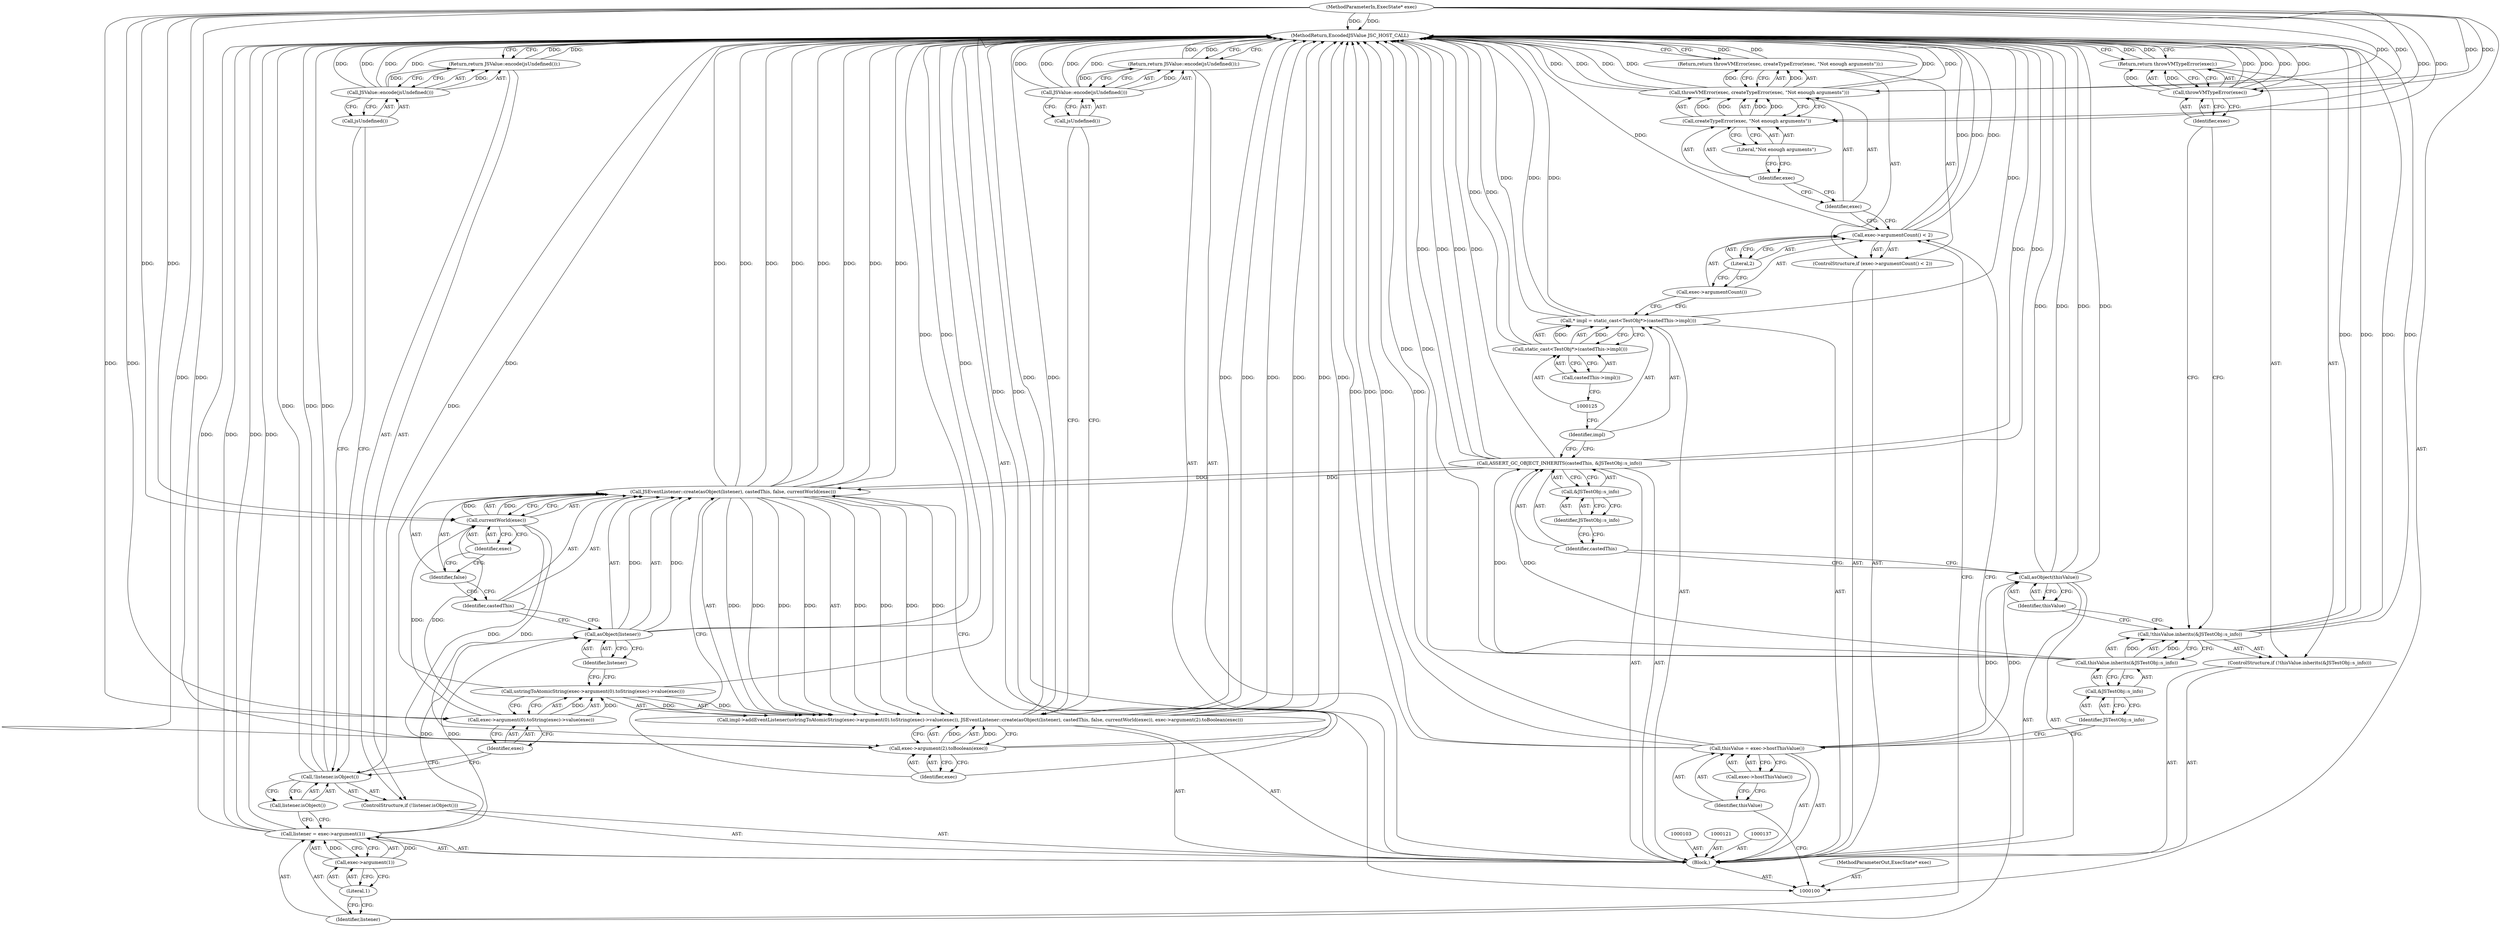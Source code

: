 digraph "1_Chrome_b944f670bb7a8a919daac497a4ea0536c954c201_24" {
"1000164" [label="(MethodReturn,EncodedJSValue JSC_HOST_CALL)"];
"1000101" [label="(MethodParameterIn,ExecState* exec)"];
"1000276" [label="(MethodParameterOut,ExecState* exec)"];
"1000132" [label="(Call,throwVMError(exec, createTypeError(exec, \"Not enough arguments\")))"];
"1000133" [label="(Identifier,exec)"];
"1000134" [label="(Call,createTypeError(exec, \"Not enough arguments\"))"];
"1000135" [label="(Identifier,exec)"];
"1000136" [label="(Literal,\"Not enough arguments\")"];
"1000131" [label="(Return,return throwVMError(exec, createTypeError(exec, \"Not enough arguments\"));)"];
"1000138" [label="(Call,listener = exec->argument(1))"];
"1000139" [label="(Identifier,listener)"];
"1000140" [label="(Call,exec->argument(1))"];
"1000141" [label="(Literal,1)"];
"1000144" [label="(Call,listener.isObject())"];
"1000142" [label="(ControlStructure,if (!listener.isObject()))"];
"1000143" [label="(Call,!listener.isObject())"];
"1000146" [label="(Call,JSValue::encode(jsUndefined()))"];
"1000147" [label="(Call,jsUndefined())"];
"1000145" [label="(Return,return JSValue::encode(jsUndefined());)"];
"1000153" [label="(Call,asObject(listener))"];
"1000154" [label="(Identifier,listener)"];
"1000155" [label="(Identifier,castedThis)"];
"1000156" [label="(Identifier,false)"];
"1000157" [label="(Call,currentWorld(exec))"];
"1000158" [label="(Identifier,exec)"];
"1000159" [label="(Call,exec->argument(2).toBoolean(exec))"];
"1000160" [label="(Identifier,exec)"];
"1000149" [label="(Call,ustringToAtomicString(exec->argument(0).toString(exec)->value(exec)))"];
"1000148" [label="(Call,impl->addEventListener(ustringToAtomicString(exec->argument(0).toString(exec)->value(exec)), JSEventListener::create(asObject(listener), castedThis, false, currentWorld(exec)), exec->argument(2).toBoolean(exec)))"];
"1000150" [label="(Call,exec->argument(0).toString(exec)->value(exec))"];
"1000151" [label="(Identifier,exec)"];
"1000152" [label="(Call,JSEventListener::create(asObject(listener), castedThis, false, currentWorld(exec)))"];
"1000162" [label="(Call,JSValue::encode(jsUndefined()))"];
"1000163" [label="(Call,jsUndefined())"];
"1000161" [label="(Return,return JSValue::encode(jsUndefined());)"];
"1000102" [label="(Block,)"];
"1000104" [label="(Call,thisValue = exec->hostThisValue())"];
"1000105" [label="(Identifier,thisValue)"];
"1000106" [label="(Call,exec->hostThisValue())"];
"1000110" [label="(Call,&JSTestObj::s_info)"];
"1000111" [label="(Identifier,JSTestObj::s_info)"];
"1000107" [label="(ControlStructure,if (!thisValue.inherits(&JSTestObj::s_info)))"];
"1000108" [label="(Call,!thisValue.inherits(&JSTestObj::s_info))"];
"1000109" [label="(Call,thisValue.inherits(&JSTestObj::s_info))"];
"1000113" [label="(Call,throwVMTypeError(exec))"];
"1000114" [label="(Identifier,exec)"];
"1000112" [label="(Return,return throwVMTypeError(exec);)"];
"1000115" [label="(Call,asObject(thisValue))"];
"1000116" [label="(Identifier,thisValue)"];
"1000118" [label="(Identifier,castedThis)"];
"1000119" [label="(Call,&JSTestObj::s_info)"];
"1000120" [label="(Identifier,JSTestObj::s_info)"];
"1000117" [label="(Call,ASSERT_GC_OBJECT_INHERITS(castedThis, &JSTestObj::s_info))"];
"1000122" [label="(Call,* impl = static_cast<TestObj*>(castedThis->impl()))"];
"1000123" [label="(Identifier,impl)"];
"1000124" [label="(Call,static_cast<TestObj*>(castedThis->impl()))"];
"1000126" [label="(Call,castedThis->impl())"];
"1000130" [label="(Literal,2)"];
"1000127" [label="(ControlStructure,if (exec->argumentCount() < 2))"];
"1000128" [label="(Call,exec->argumentCount() < 2)"];
"1000129" [label="(Call,exec->argumentCount())"];
"1000164" -> "1000100"  [label="AST: "];
"1000164" -> "1000112"  [label="CFG: "];
"1000164" -> "1000131"  [label="CFG: "];
"1000164" -> "1000145"  [label="CFG: "];
"1000164" -> "1000161"  [label="CFG: "];
"1000145" -> "1000164"  [label="DDG: "];
"1000161" -> "1000164"  [label="DDG: "];
"1000131" -> "1000164"  [label="DDG: "];
"1000112" -> "1000164"  [label="DDG: "];
"1000124" -> "1000164"  [label="DDG: "];
"1000108" -> "1000164"  [label="DDG: "];
"1000108" -> "1000164"  [label="DDG: "];
"1000152" -> "1000164"  [label="DDG: "];
"1000152" -> "1000164"  [label="DDG: "];
"1000152" -> "1000164"  [label="DDG: "];
"1000152" -> "1000164"  [label="DDG: "];
"1000104" -> "1000164"  [label="DDG: "];
"1000104" -> "1000164"  [label="DDG: "];
"1000115" -> "1000164"  [label="DDG: "];
"1000115" -> "1000164"  [label="DDG: "];
"1000117" -> "1000164"  [label="DDG: "];
"1000117" -> "1000164"  [label="DDG: "];
"1000117" -> "1000164"  [label="DDG: "];
"1000132" -> "1000164"  [label="DDG: "];
"1000132" -> "1000164"  [label="DDG: "];
"1000132" -> "1000164"  [label="DDG: "];
"1000153" -> "1000164"  [label="DDG: "];
"1000149" -> "1000164"  [label="DDG: "];
"1000122" -> "1000164"  [label="DDG: "];
"1000122" -> "1000164"  [label="DDG: "];
"1000148" -> "1000164"  [label="DDG: "];
"1000148" -> "1000164"  [label="DDG: "];
"1000148" -> "1000164"  [label="DDG: "];
"1000148" -> "1000164"  [label="DDG: "];
"1000113" -> "1000164"  [label="DDG: "];
"1000113" -> "1000164"  [label="DDG: "];
"1000159" -> "1000164"  [label="DDG: "];
"1000138" -> "1000164"  [label="DDG: "];
"1000138" -> "1000164"  [label="DDG: "];
"1000128" -> "1000164"  [label="DDG: "];
"1000128" -> "1000164"  [label="DDG: "];
"1000143" -> "1000164"  [label="DDG: "];
"1000143" -> "1000164"  [label="DDG: "];
"1000101" -> "1000164"  [label="DDG: "];
"1000109" -> "1000164"  [label="DDG: "];
"1000162" -> "1000164"  [label="DDG: "];
"1000162" -> "1000164"  [label="DDG: "];
"1000146" -> "1000164"  [label="DDG: "];
"1000146" -> "1000164"  [label="DDG: "];
"1000101" -> "1000100"  [label="AST: "];
"1000101" -> "1000164"  [label="DDG: "];
"1000101" -> "1000113"  [label="DDG: "];
"1000101" -> "1000132"  [label="DDG: "];
"1000101" -> "1000134"  [label="DDG: "];
"1000101" -> "1000150"  [label="DDG: "];
"1000101" -> "1000157"  [label="DDG: "];
"1000101" -> "1000159"  [label="DDG: "];
"1000276" -> "1000100"  [label="AST: "];
"1000132" -> "1000131"  [label="AST: "];
"1000132" -> "1000134"  [label="CFG: "];
"1000133" -> "1000132"  [label="AST: "];
"1000134" -> "1000132"  [label="AST: "];
"1000131" -> "1000132"  [label="CFG: "];
"1000132" -> "1000164"  [label="DDG: "];
"1000132" -> "1000164"  [label="DDG: "];
"1000132" -> "1000164"  [label="DDG: "];
"1000132" -> "1000131"  [label="DDG: "];
"1000134" -> "1000132"  [label="DDG: "];
"1000134" -> "1000132"  [label="DDG: "];
"1000101" -> "1000132"  [label="DDG: "];
"1000133" -> "1000132"  [label="AST: "];
"1000133" -> "1000128"  [label="CFG: "];
"1000135" -> "1000133"  [label="CFG: "];
"1000134" -> "1000132"  [label="AST: "];
"1000134" -> "1000136"  [label="CFG: "];
"1000135" -> "1000134"  [label="AST: "];
"1000136" -> "1000134"  [label="AST: "];
"1000132" -> "1000134"  [label="CFG: "];
"1000134" -> "1000132"  [label="DDG: "];
"1000134" -> "1000132"  [label="DDG: "];
"1000101" -> "1000134"  [label="DDG: "];
"1000135" -> "1000134"  [label="AST: "];
"1000135" -> "1000133"  [label="CFG: "];
"1000136" -> "1000135"  [label="CFG: "];
"1000136" -> "1000134"  [label="AST: "];
"1000136" -> "1000135"  [label="CFG: "];
"1000134" -> "1000136"  [label="CFG: "];
"1000131" -> "1000127"  [label="AST: "];
"1000131" -> "1000132"  [label="CFG: "];
"1000132" -> "1000131"  [label="AST: "];
"1000164" -> "1000131"  [label="CFG: "];
"1000131" -> "1000164"  [label="DDG: "];
"1000132" -> "1000131"  [label="DDG: "];
"1000138" -> "1000102"  [label="AST: "];
"1000138" -> "1000140"  [label="CFG: "];
"1000139" -> "1000138"  [label="AST: "];
"1000140" -> "1000138"  [label="AST: "];
"1000144" -> "1000138"  [label="CFG: "];
"1000138" -> "1000164"  [label="DDG: "];
"1000138" -> "1000164"  [label="DDG: "];
"1000140" -> "1000138"  [label="DDG: "];
"1000138" -> "1000153"  [label="DDG: "];
"1000139" -> "1000138"  [label="AST: "];
"1000139" -> "1000128"  [label="CFG: "];
"1000141" -> "1000139"  [label="CFG: "];
"1000140" -> "1000138"  [label="AST: "];
"1000140" -> "1000141"  [label="CFG: "];
"1000141" -> "1000140"  [label="AST: "];
"1000138" -> "1000140"  [label="CFG: "];
"1000140" -> "1000138"  [label="DDG: "];
"1000141" -> "1000140"  [label="AST: "];
"1000141" -> "1000139"  [label="CFG: "];
"1000140" -> "1000141"  [label="CFG: "];
"1000144" -> "1000143"  [label="AST: "];
"1000144" -> "1000138"  [label="CFG: "];
"1000143" -> "1000144"  [label="CFG: "];
"1000142" -> "1000102"  [label="AST: "];
"1000143" -> "1000142"  [label="AST: "];
"1000145" -> "1000142"  [label="AST: "];
"1000143" -> "1000142"  [label="AST: "];
"1000143" -> "1000144"  [label="CFG: "];
"1000144" -> "1000143"  [label="AST: "];
"1000147" -> "1000143"  [label="CFG: "];
"1000151" -> "1000143"  [label="CFG: "];
"1000143" -> "1000164"  [label="DDG: "];
"1000143" -> "1000164"  [label="DDG: "];
"1000146" -> "1000145"  [label="AST: "];
"1000146" -> "1000147"  [label="CFG: "];
"1000147" -> "1000146"  [label="AST: "];
"1000145" -> "1000146"  [label="CFG: "];
"1000146" -> "1000164"  [label="DDG: "];
"1000146" -> "1000164"  [label="DDG: "];
"1000146" -> "1000145"  [label="DDG: "];
"1000147" -> "1000146"  [label="AST: "];
"1000147" -> "1000143"  [label="CFG: "];
"1000146" -> "1000147"  [label="CFG: "];
"1000145" -> "1000142"  [label="AST: "];
"1000145" -> "1000146"  [label="CFG: "];
"1000146" -> "1000145"  [label="AST: "];
"1000164" -> "1000145"  [label="CFG: "];
"1000145" -> "1000164"  [label="DDG: "];
"1000146" -> "1000145"  [label="DDG: "];
"1000153" -> "1000152"  [label="AST: "];
"1000153" -> "1000154"  [label="CFG: "];
"1000154" -> "1000153"  [label="AST: "];
"1000155" -> "1000153"  [label="CFG: "];
"1000153" -> "1000164"  [label="DDG: "];
"1000153" -> "1000152"  [label="DDG: "];
"1000138" -> "1000153"  [label="DDG: "];
"1000154" -> "1000153"  [label="AST: "];
"1000154" -> "1000149"  [label="CFG: "];
"1000153" -> "1000154"  [label="CFG: "];
"1000155" -> "1000152"  [label="AST: "];
"1000155" -> "1000153"  [label="CFG: "];
"1000156" -> "1000155"  [label="CFG: "];
"1000156" -> "1000152"  [label="AST: "];
"1000156" -> "1000155"  [label="CFG: "];
"1000158" -> "1000156"  [label="CFG: "];
"1000157" -> "1000152"  [label="AST: "];
"1000157" -> "1000158"  [label="CFG: "];
"1000158" -> "1000157"  [label="AST: "];
"1000152" -> "1000157"  [label="CFG: "];
"1000157" -> "1000152"  [label="DDG: "];
"1000150" -> "1000157"  [label="DDG: "];
"1000101" -> "1000157"  [label="DDG: "];
"1000157" -> "1000159"  [label="DDG: "];
"1000158" -> "1000157"  [label="AST: "];
"1000158" -> "1000156"  [label="CFG: "];
"1000157" -> "1000158"  [label="CFG: "];
"1000159" -> "1000148"  [label="AST: "];
"1000159" -> "1000160"  [label="CFG: "];
"1000160" -> "1000159"  [label="AST: "];
"1000148" -> "1000159"  [label="CFG: "];
"1000159" -> "1000164"  [label="DDG: "];
"1000159" -> "1000148"  [label="DDG: "];
"1000157" -> "1000159"  [label="DDG: "];
"1000101" -> "1000159"  [label="DDG: "];
"1000160" -> "1000159"  [label="AST: "];
"1000160" -> "1000152"  [label="CFG: "];
"1000159" -> "1000160"  [label="CFG: "];
"1000149" -> "1000148"  [label="AST: "];
"1000149" -> "1000150"  [label="CFG: "];
"1000150" -> "1000149"  [label="AST: "];
"1000154" -> "1000149"  [label="CFG: "];
"1000149" -> "1000164"  [label="DDG: "];
"1000149" -> "1000148"  [label="DDG: "];
"1000150" -> "1000149"  [label="DDG: "];
"1000148" -> "1000102"  [label="AST: "];
"1000148" -> "1000159"  [label="CFG: "];
"1000149" -> "1000148"  [label="AST: "];
"1000152" -> "1000148"  [label="AST: "];
"1000159" -> "1000148"  [label="AST: "];
"1000163" -> "1000148"  [label="CFG: "];
"1000148" -> "1000164"  [label="DDG: "];
"1000148" -> "1000164"  [label="DDG: "];
"1000148" -> "1000164"  [label="DDG: "];
"1000148" -> "1000164"  [label="DDG: "];
"1000149" -> "1000148"  [label="DDG: "];
"1000152" -> "1000148"  [label="DDG: "];
"1000152" -> "1000148"  [label="DDG: "];
"1000152" -> "1000148"  [label="DDG: "];
"1000152" -> "1000148"  [label="DDG: "];
"1000159" -> "1000148"  [label="DDG: "];
"1000150" -> "1000149"  [label="AST: "];
"1000150" -> "1000151"  [label="CFG: "];
"1000151" -> "1000150"  [label="AST: "];
"1000149" -> "1000150"  [label="CFG: "];
"1000150" -> "1000149"  [label="DDG: "];
"1000101" -> "1000150"  [label="DDG: "];
"1000150" -> "1000157"  [label="DDG: "];
"1000151" -> "1000150"  [label="AST: "];
"1000151" -> "1000143"  [label="CFG: "];
"1000150" -> "1000151"  [label="CFG: "];
"1000152" -> "1000148"  [label="AST: "];
"1000152" -> "1000157"  [label="CFG: "];
"1000153" -> "1000152"  [label="AST: "];
"1000155" -> "1000152"  [label="AST: "];
"1000156" -> "1000152"  [label="AST: "];
"1000157" -> "1000152"  [label="AST: "];
"1000160" -> "1000152"  [label="CFG: "];
"1000152" -> "1000164"  [label="DDG: "];
"1000152" -> "1000164"  [label="DDG: "];
"1000152" -> "1000164"  [label="DDG: "];
"1000152" -> "1000164"  [label="DDG: "];
"1000152" -> "1000148"  [label="DDG: "];
"1000152" -> "1000148"  [label="DDG: "];
"1000152" -> "1000148"  [label="DDG: "];
"1000152" -> "1000148"  [label="DDG: "];
"1000153" -> "1000152"  [label="DDG: "];
"1000117" -> "1000152"  [label="DDG: "];
"1000157" -> "1000152"  [label="DDG: "];
"1000162" -> "1000161"  [label="AST: "];
"1000162" -> "1000163"  [label="CFG: "];
"1000163" -> "1000162"  [label="AST: "];
"1000161" -> "1000162"  [label="CFG: "];
"1000162" -> "1000164"  [label="DDG: "];
"1000162" -> "1000164"  [label="DDG: "];
"1000162" -> "1000161"  [label="DDG: "];
"1000163" -> "1000162"  [label="AST: "];
"1000163" -> "1000148"  [label="CFG: "];
"1000162" -> "1000163"  [label="CFG: "];
"1000161" -> "1000102"  [label="AST: "];
"1000161" -> "1000162"  [label="CFG: "];
"1000162" -> "1000161"  [label="AST: "];
"1000164" -> "1000161"  [label="CFG: "];
"1000161" -> "1000164"  [label="DDG: "];
"1000162" -> "1000161"  [label="DDG: "];
"1000102" -> "1000100"  [label="AST: "];
"1000103" -> "1000102"  [label="AST: "];
"1000104" -> "1000102"  [label="AST: "];
"1000107" -> "1000102"  [label="AST: "];
"1000115" -> "1000102"  [label="AST: "];
"1000117" -> "1000102"  [label="AST: "];
"1000121" -> "1000102"  [label="AST: "];
"1000122" -> "1000102"  [label="AST: "];
"1000127" -> "1000102"  [label="AST: "];
"1000137" -> "1000102"  [label="AST: "];
"1000138" -> "1000102"  [label="AST: "];
"1000142" -> "1000102"  [label="AST: "];
"1000148" -> "1000102"  [label="AST: "];
"1000161" -> "1000102"  [label="AST: "];
"1000104" -> "1000102"  [label="AST: "];
"1000104" -> "1000106"  [label="CFG: "];
"1000105" -> "1000104"  [label="AST: "];
"1000106" -> "1000104"  [label="AST: "];
"1000111" -> "1000104"  [label="CFG: "];
"1000104" -> "1000164"  [label="DDG: "];
"1000104" -> "1000164"  [label="DDG: "];
"1000104" -> "1000115"  [label="DDG: "];
"1000105" -> "1000104"  [label="AST: "];
"1000105" -> "1000100"  [label="CFG: "];
"1000106" -> "1000105"  [label="CFG: "];
"1000106" -> "1000104"  [label="AST: "];
"1000106" -> "1000105"  [label="CFG: "];
"1000104" -> "1000106"  [label="CFG: "];
"1000110" -> "1000109"  [label="AST: "];
"1000110" -> "1000111"  [label="CFG: "];
"1000111" -> "1000110"  [label="AST: "];
"1000109" -> "1000110"  [label="CFG: "];
"1000111" -> "1000110"  [label="AST: "];
"1000111" -> "1000104"  [label="CFG: "];
"1000110" -> "1000111"  [label="CFG: "];
"1000107" -> "1000102"  [label="AST: "];
"1000108" -> "1000107"  [label="AST: "];
"1000112" -> "1000107"  [label="AST: "];
"1000108" -> "1000107"  [label="AST: "];
"1000108" -> "1000109"  [label="CFG: "];
"1000109" -> "1000108"  [label="AST: "];
"1000114" -> "1000108"  [label="CFG: "];
"1000116" -> "1000108"  [label="CFG: "];
"1000108" -> "1000164"  [label="DDG: "];
"1000108" -> "1000164"  [label="DDG: "];
"1000109" -> "1000108"  [label="DDG: "];
"1000109" -> "1000108"  [label="AST: "];
"1000109" -> "1000110"  [label="CFG: "];
"1000110" -> "1000109"  [label="AST: "];
"1000108" -> "1000109"  [label="CFG: "];
"1000109" -> "1000164"  [label="DDG: "];
"1000109" -> "1000108"  [label="DDG: "];
"1000109" -> "1000117"  [label="DDG: "];
"1000113" -> "1000112"  [label="AST: "];
"1000113" -> "1000114"  [label="CFG: "];
"1000114" -> "1000113"  [label="AST: "];
"1000112" -> "1000113"  [label="CFG: "];
"1000113" -> "1000164"  [label="DDG: "];
"1000113" -> "1000164"  [label="DDG: "];
"1000113" -> "1000112"  [label="DDG: "];
"1000101" -> "1000113"  [label="DDG: "];
"1000114" -> "1000113"  [label="AST: "];
"1000114" -> "1000108"  [label="CFG: "];
"1000113" -> "1000114"  [label="CFG: "];
"1000112" -> "1000107"  [label="AST: "];
"1000112" -> "1000113"  [label="CFG: "];
"1000113" -> "1000112"  [label="AST: "];
"1000164" -> "1000112"  [label="CFG: "];
"1000112" -> "1000164"  [label="DDG: "];
"1000113" -> "1000112"  [label="DDG: "];
"1000115" -> "1000102"  [label="AST: "];
"1000115" -> "1000116"  [label="CFG: "];
"1000116" -> "1000115"  [label="AST: "];
"1000118" -> "1000115"  [label="CFG: "];
"1000115" -> "1000164"  [label="DDG: "];
"1000115" -> "1000164"  [label="DDG: "];
"1000104" -> "1000115"  [label="DDG: "];
"1000116" -> "1000115"  [label="AST: "];
"1000116" -> "1000108"  [label="CFG: "];
"1000115" -> "1000116"  [label="CFG: "];
"1000118" -> "1000117"  [label="AST: "];
"1000118" -> "1000115"  [label="CFG: "];
"1000120" -> "1000118"  [label="CFG: "];
"1000119" -> "1000117"  [label="AST: "];
"1000119" -> "1000120"  [label="CFG: "];
"1000120" -> "1000119"  [label="AST: "];
"1000117" -> "1000119"  [label="CFG: "];
"1000120" -> "1000119"  [label="AST: "];
"1000120" -> "1000118"  [label="CFG: "];
"1000119" -> "1000120"  [label="CFG: "];
"1000117" -> "1000102"  [label="AST: "];
"1000117" -> "1000119"  [label="CFG: "];
"1000118" -> "1000117"  [label="AST: "];
"1000119" -> "1000117"  [label="AST: "];
"1000123" -> "1000117"  [label="CFG: "];
"1000117" -> "1000164"  [label="DDG: "];
"1000117" -> "1000164"  [label="DDG: "];
"1000117" -> "1000164"  [label="DDG: "];
"1000109" -> "1000117"  [label="DDG: "];
"1000117" -> "1000152"  [label="DDG: "];
"1000122" -> "1000102"  [label="AST: "];
"1000122" -> "1000124"  [label="CFG: "];
"1000123" -> "1000122"  [label="AST: "];
"1000124" -> "1000122"  [label="AST: "];
"1000129" -> "1000122"  [label="CFG: "];
"1000122" -> "1000164"  [label="DDG: "];
"1000122" -> "1000164"  [label="DDG: "];
"1000124" -> "1000122"  [label="DDG: "];
"1000123" -> "1000122"  [label="AST: "];
"1000123" -> "1000117"  [label="CFG: "];
"1000125" -> "1000123"  [label="CFG: "];
"1000124" -> "1000122"  [label="AST: "];
"1000124" -> "1000126"  [label="CFG: "];
"1000125" -> "1000124"  [label="AST: "];
"1000126" -> "1000124"  [label="AST: "];
"1000122" -> "1000124"  [label="CFG: "];
"1000124" -> "1000164"  [label="DDG: "];
"1000124" -> "1000122"  [label="DDG: "];
"1000126" -> "1000124"  [label="AST: "];
"1000126" -> "1000125"  [label="CFG: "];
"1000124" -> "1000126"  [label="CFG: "];
"1000130" -> "1000128"  [label="AST: "];
"1000130" -> "1000129"  [label="CFG: "];
"1000128" -> "1000130"  [label="CFG: "];
"1000127" -> "1000102"  [label="AST: "];
"1000128" -> "1000127"  [label="AST: "];
"1000131" -> "1000127"  [label="AST: "];
"1000128" -> "1000127"  [label="AST: "];
"1000128" -> "1000130"  [label="CFG: "];
"1000129" -> "1000128"  [label="AST: "];
"1000130" -> "1000128"  [label="AST: "];
"1000133" -> "1000128"  [label="CFG: "];
"1000139" -> "1000128"  [label="CFG: "];
"1000128" -> "1000164"  [label="DDG: "];
"1000128" -> "1000164"  [label="DDG: "];
"1000129" -> "1000128"  [label="AST: "];
"1000129" -> "1000122"  [label="CFG: "];
"1000130" -> "1000129"  [label="CFG: "];
}
